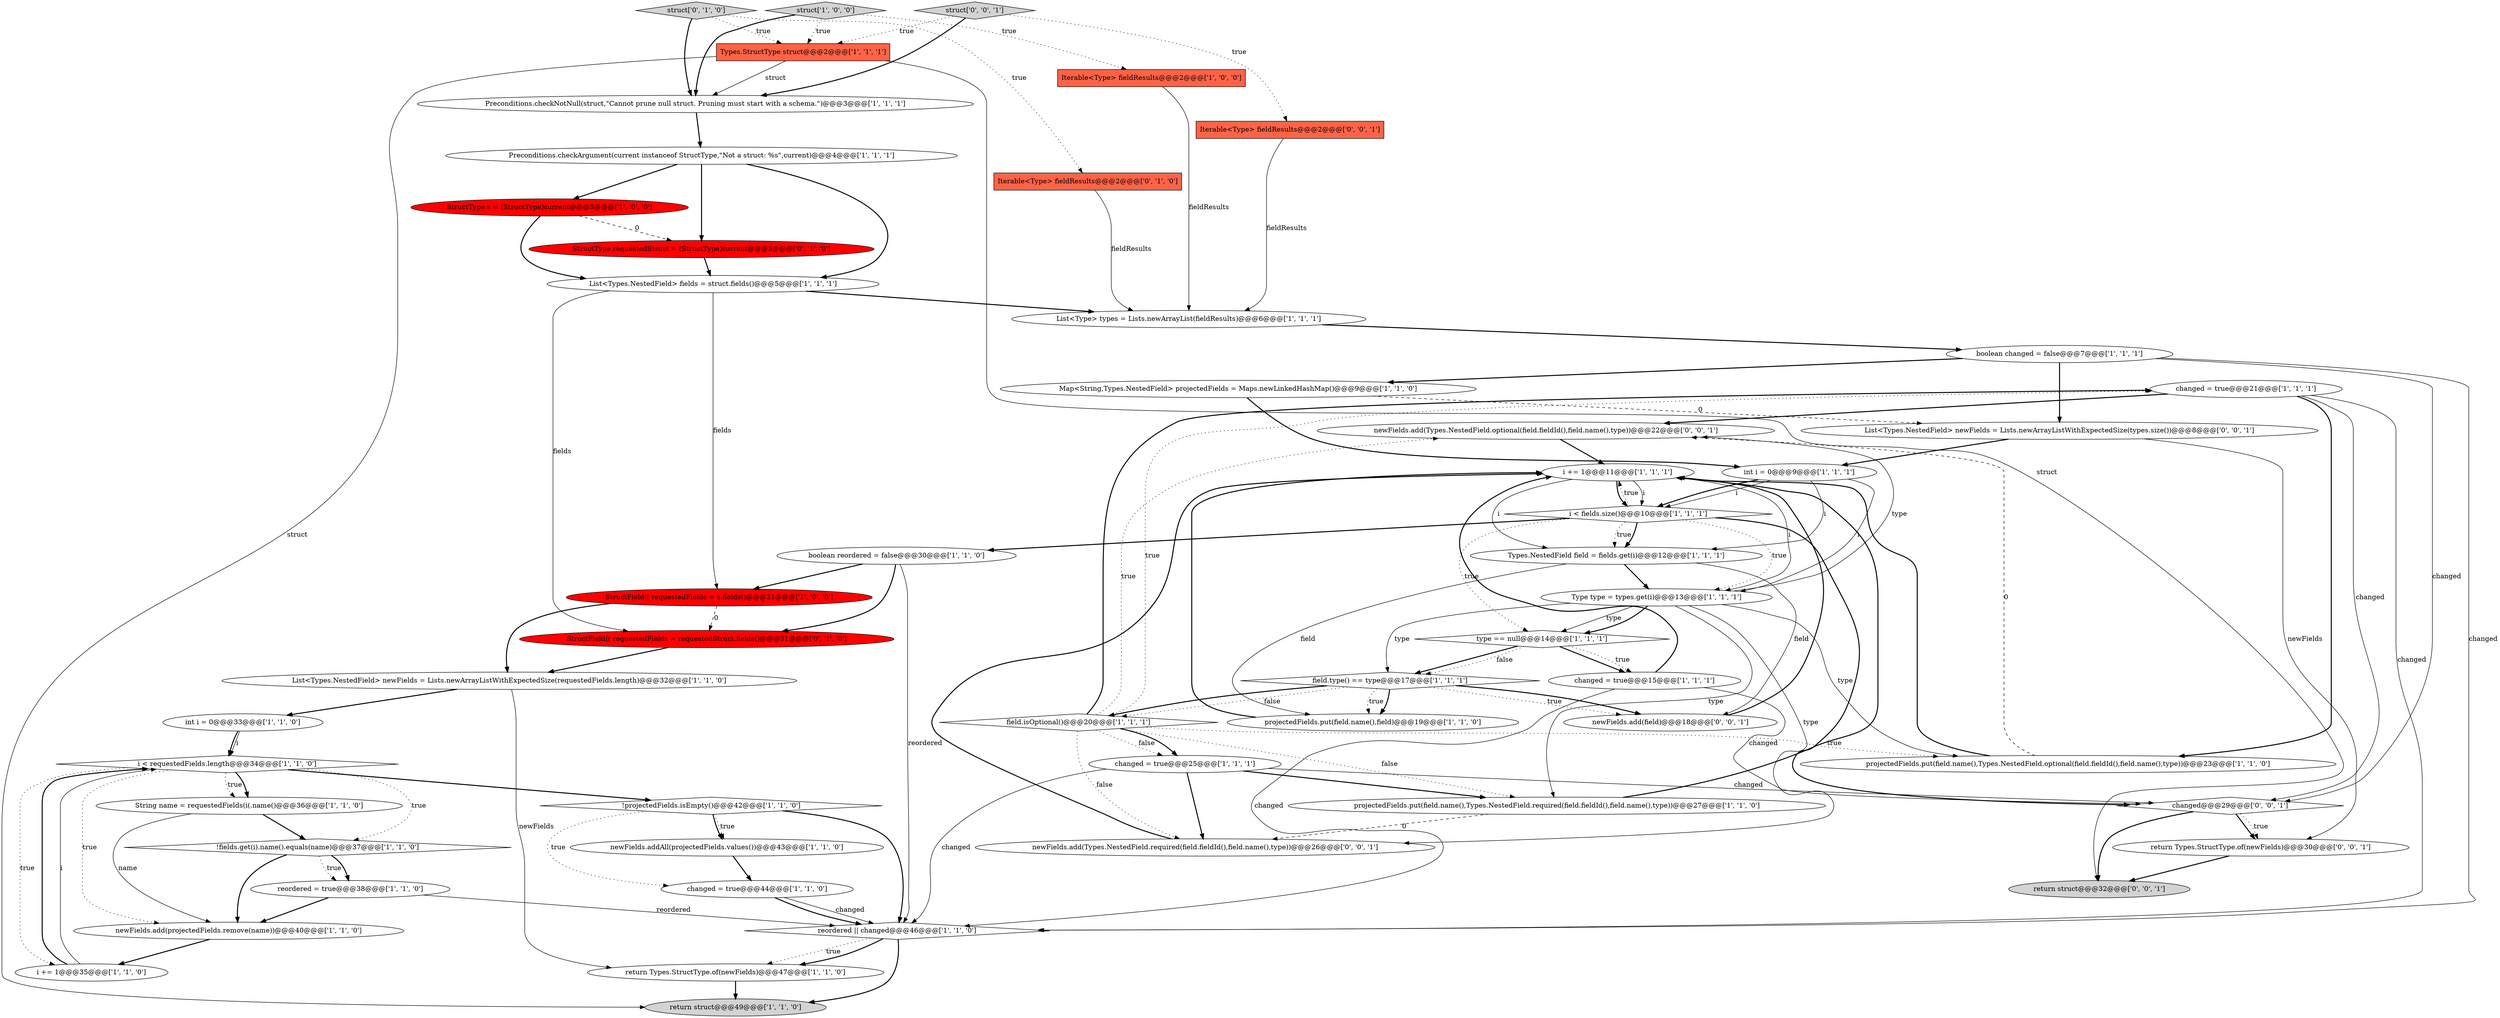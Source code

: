 digraph {
28 [style = filled, label = "changed = true@@@21@@@['1', '1', '1']", fillcolor = white, shape = ellipse image = "AAA0AAABBB1BBB"];
21 [style = filled, label = "changed = true@@@25@@@['1', '1', '1']", fillcolor = white, shape = ellipse image = "AAA0AAABBB1BBB"];
18 [style = filled, label = "Iterable<Type> fieldResults@@@2@@@['1', '0', '0']", fillcolor = tomato, shape = box image = "AAA0AAABBB1BBB"];
32 [style = filled, label = "int i = 0@@@33@@@['1', '1', '0']", fillcolor = white, shape = ellipse image = "AAA0AAABBB1BBB"];
30 [style = filled, label = "List<Types.NestedField> newFields = Lists.newArrayListWithExpectedSize(requestedFields.length)@@@32@@@['1', '1', '0']", fillcolor = white, shape = ellipse image = "AAA0AAABBB1BBB"];
38 [style = filled, label = "List<Types.NestedField> fields = struct.fields()@@@5@@@['1', '1', '1']", fillcolor = white, shape = ellipse image = "AAA0AAABBB1BBB"];
52 [style = filled, label = "newFields.add(Types.NestedField.optional(field.fieldId(),field.name(),type))@@@22@@@['0', '0', '1']", fillcolor = white, shape = ellipse image = "AAA0AAABBB3BBB"];
6 [style = filled, label = "field.isOptional()@@@20@@@['1', '1', '1']", fillcolor = white, shape = diamond image = "AAA0AAABBB1BBB"];
47 [style = filled, label = "changed@@@29@@@['0', '0', '1']", fillcolor = white, shape = diamond image = "AAA0AAABBB3BBB"];
20 [style = filled, label = "Preconditions.checkArgument(current instanceof StructType,\"Not a struct: %s\",current)@@@4@@@['1', '1', '1']", fillcolor = white, shape = ellipse image = "AAA0AAABBB1BBB"];
48 [style = filled, label = "return Types.StructType.of(newFields)@@@30@@@['0', '0', '1']", fillcolor = white, shape = ellipse image = "AAA0AAABBB3BBB"];
49 [style = filled, label = "newFields.add(Types.NestedField.required(field.fieldId(),field.name(),type))@@@26@@@['0', '0', '1']", fillcolor = white, shape = ellipse image = "AAA0AAABBB3BBB"];
37 [style = filled, label = "int i = 0@@@9@@@['1', '1', '1']", fillcolor = white, shape = ellipse image = "AAA0AAABBB1BBB"];
3 [style = filled, label = "i += 1@@@11@@@['1', '1', '1']", fillcolor = white, shape = ellipse image = "AAA0AAABBB1BBB"];
27 [style = filled, label = "type == null@@@14@@@['1', '1', '1']", fillcolor = white, shape = diamond image = "AAA0AAABBB1BBB"];
45 [style = filled, label = "return struct@@@32@@@['0', '0', '1']", fillcolor = lightgray, shape = ellipse image = "AAA0AAABBB3BBB"];
41 [style = filled, label = "Iterable<Type> fieldResults@@@2@@@['0', '1', '0']", fillcolor = tomato, shape = box image = "AAA0AAABBB2BBB"];
43 [style = filled, label = "StructField(( requestedFields = requestedStruct.fields()@@@31@@@['0', '1', '0']", fillcolor = red, shape = ellipse image = "AAA1AAABBB2BBB"];
5 [style = filled, label = "newFields.add(projectedFields.remove(name))@@@40@@@['1', '1', '0']", fillcolor = white, shape = ellipse image = "AAA0AAABBB1BBB"];
0 [style = filled, label = "projectedFields.put(field.name(),Types.NestedField.required(field.fieldId(),field.name(),type))@@@27@@@['1', '1', '0']", fillcolor = white, shape = ellipse image = "AAA0AAABBB1BBB"];
33 [style = filled, label = "List<Type> types = Lists.newArrayList(fieldResults)@@@6@@@['1', '1', '1']", fillcolor = white, shape = ellipse image = "AAA0AAABBB1BBB"];
9 [style = filled, label = "i < fields.size()@@@10@@@['1', '1', '1']", fillcolor = white, shape = diamond image = "AAA0AAABBB1BBB"];
17 [style = filled, label = "!fields.get(i).name().equals(name)@@@37@@@['1', '1', '0']", fillcolor = white, shape = diamond image = "AAA0AAABBB1BBB"];
19 [style = filled, label = "Types.StructType struct@@@2@@@['1', '1', '1']", fillcolor = tomato, shape = box image = "AAA0AAABBB1BBB"];
31 [style = filled, label = "boolean reordered = false@@@30@@@['1', '1', '0']", fillcolor = white, shape = ellipse image = "AAA0AAABBB1BBB"];
2 [style = filled, label = "return struct@@@49@@@['1', '1', '0']", fillcolor = lightgray, shape = ellipse image = "AAA0AAABBB1BBB"];
50 [style = filled, label = "struct['0', '0', '1']", fillcolor = lightgray, shape = diamond image = "AAA0AAABBB3BBB"];
29 [style = filled, label = "struct['1', '0', '0']", fillcolor = lightgray, shape = diamond image = "AAA0AAABBB1BBB"];
7 [style = filled, label = "reordered || changed@@@46@@@['1', '1', '0']", fillcolor = white, shape = diamond image = "AAA0AAABBB1BBB"];
13 [style = filled, label = "StructType s = (StructType)current@@@5@@@['1', '0', '0']", fillcolor = red, shape = ellipse image = "AAA1AAABBB1BBB"];
34 [style = filled, label = "Types.NestedField field = fields.get(i)@@@12@@@['1', '1', '1']", fillcolor = white, shape = ellipse image = "AAA0AAABBB1BBB"];
4 [style = filled, label = "projectedFields.put(field.name(),Types.NestedField.optional(field.fieldId(),field.name(),type))@@@23@@@['1', '1', '0']", fillcolor = white, shape = ellipse image = "AAA0AAABBB1BBB"];
11 [style = filled, label = "i < requestedFields.length@@@34@@@['1', '1', '0']", fillcolor = white, shape = diamond image = "AAA0AAABBB1BBB"];
22 [style = filled, label = "newFields.addAll(projectedFields.values())@@@43@@@['1', '1', '0']", fillcolor = white, shape = ellipse image = "AAA0AAABBB1BBB"];
1 [style = filled, label = "return Types.StructType.of(newFields)@@@47@@@['1', '1', '0']", fillcolor = white, shape = ellipse image = "AAA0AAABBB1BBB"];
12 [style = filled, label = "!projectedFields.isEmpty()@@@42@@@['1', '1', '0']", fillcolor = white, shape = diamond image = "AAA0AAABBB1BBB"];
44 [style = filled, label = "Iterable<Type> fieldResults@@@2@@@['0', '0', '1']", fillcolor = tomato, shape = box image = "AAA0AAABBB3BBB"];
40 [style = filled, label = "struct['0', '1', '0']", fillcolor = lightgray, shape = diamond image = "AAA0AAABBB2BBB"];
15 [style = filled, label = "boolean changed = false@@@7@@@['1', '1', '1']", fillcolor = white, shape = ellipse image = "AAA0AAABBB1BBB"];
16 [style = filled, label = "Type type = types.get(i)@@@13@@@['1', '1', '1']", fillcolor = white, shape = ellipse image = "AAA0AAABBB1BBB"];
46 [style = filled, label = "newFields.add(field)@@@18@@@['0', '0', '1']", fillcolor = white, shape = ellipse image = "AAA0AAABBB3BBB"];
51 [style = filled, label = "List<Types.NestedField> newFields = Lists.newArrayListWithExpectedSize(types.size())@@@8@@@['0', '0', '1']", fillcolor = white, shape = ellipse image = "AAA0AAABBB3BBB"];
10 [style = filled, label = "i += 1@@@35@@@['1', '1', '0']", fillcolor = white, shape = ellipse image = "AAA0AAABBB1BBB"];
23 [style = filled, label = "StructField(( requestedFields = s.fields()@@@31@@@['1', '0', '0']", fillcolor = red, shape = ellipse image = "AAA1AAABBB1BBB"];
26 [style = filled, label = "reordered = true@@@38@@@['1', '1', '0']", fillcolor = white, shape = ellipse image = "AAA0AAABBB1BBB"];
35 [style = filled, label = "field.type() == type@@@17@@@['1', '1', '1']", fillcolor = white, shape = diamond image = "AAA0AAABBB1BBB"];
36 [style = filled, label = "Map<String,Types.NestedField> projectedFields = Maps.newLinkedHashMap()@@@9@@@['1', '1', '0']", fillcolor = white, shape = ellipse image = "AAA0AAABBB1BBB"];
24 [style = filled, label = "String name = requestedFields(i(.name()@@@36@@@['1', '1', '0']", fillcolor = white, shape = ellipse image = "AAA0AAABBB1BBB"];
42 [style = filled, label = "StructType requestedStruct = (StructType)current@@@5@@@['0', '1', '0']", fillcolor = red, shape = ellipse image = "AAA1AAABBB2BBB"];
39 [style = filled, label = "projectedFields.put(field.name(),field)@@@19@@@['1', '1', '0']", fillcolor = white, shape = ellipse image = "AAA0AAABBB1BBB"];
25 [style = filled, label = "changed = true@@@15@@@['1', '1', '1']", fillcolor = white, shape = ellipse image = "AAA0AAABBB1BBB"];
8 [style = filled, label = "changed = true@@@44@@@['1', '1', '0']", fillcolor = white, shape = ellipse image = "AAA0AAABBB1BBB"];
14 [style = filled, label = "Preconditions.checkNotNull(struct,\"Cannot prune null struct. Pruning must start with a schema.\")@@@3@@@['1', '1', '1']", fillcolor = white, shape = ellipse image = "AAA0AAABBB1BBB"];
38->43 [style = solid, label="fields"];
3->16 [style = solid, label="i"];
16->27 [style = solid, label="type"];
12->8 [style = dotted, label="true"];
6->21 [style = dotted, label="false"];
15->47 [style = solid, label="changed"];
34->39 [style = solid, label="field"];
8->7 [style = solid, label="changed"];
19->2 [style = solid, label="struct"];
12->7 [style = bold, label=""];
37->9 [style = bold, label=""];
41->33 [style = solid, label="fieldResults"];
22->8 [style = bold, label=""];
23->43 [style = dashed, label="0"];
3->9 [style = solid, label="i"];
25->47 [style = solid, label="changed"];
28->52 [style = bold, label=""];
24->17 [style = bold, label=""];
29->14 [style = bold, label=""];
9->47 [style = bold, label=""];
37->16 [style = solid, label="i"];
38->23 [style = solid, label="fields"];
19->14 [style = solid, label="struct"];
7->1 [style = dotted, label="true"];
32->11 [style = bold, label=""];
21->7 [style = solid, label="changed"];
0->49 [style = dashed, label="0"];
27->25 [style = bold, label=""];
12->22 [style = bold, label=""];
14->20 [style = bold, label=""];
16->52 [style = solid, label="type"];
25->7 [style = solid, label="changed"];
10->11 [style = bold, label=""];
40->41 [style = dotted, label="true"];
37->9 [style = solid, label="i"];
0->3 [style = bold, label=""];
5->10 [style = bold, label=""];
4->3 [style = bold, label=""];
17->26 [style = dotted, label="true"];
17->5 [style = bold, label=""];
29->18 [style = dotted, label="true"];
13->42 [style = dashed, label="0"];
7->1 [style = bold, label=""];
35->6 [style = dotted, label="false"];
23->30 [style = bold, label=""];
27->25 [style = dotted, label="true"];
21->0 [style = bold, label=""];
47->48 [style = bold, label=""];
33->15 [style = bold, label=""];
11->10 [style = dotted, label="true"];
16->0 [style = solid, label="type"];
25->3 [style = bold, label=""];
50->44 [style = dotted, label="true"];
11->12 [style = bold, label=""];
11->5 [style = dotted, label="true"];
20->38 [style = bold, label=""];
16->49 [style = solid, label="type"];
10->11 [style = solid, label="i"];
28->47 [style = solid, label="changed"];
19->45 [style = solid, label="struct"];
12->22 [style = dotted, label="true"];
7->2 [style = bold, label=""];
35->46 [style = dotted, label="true"];
49->3 [style = bold, label=""];
4->52 [style = dashed, label="0"];
36->37 [style = bold, label=""];
38->33 [style = bold, label=""];
42->38 [style = bold, label=""];
9->3 [style = dotted, label="true"];
11->24 [style = dotted, label="true"];
29->19 [style = dotted, label="true"];
15->36 [style = bold, label=""];
18->33 [style = solid, label="fieldResults"];
28->7 [style = solid, label="changed"];
6->0 [style = dotted, label="false"];
20->13 [style = bold, label=""];
47->48 [style = dotted, label="true"];
16->27 [style = bold, label=""];
9->31 [style = bold, label=""];
6->21 [style = bold, label=""];
35->39 [style = bold, label=""];
11->17 [style = dotted, label="true"];
30->32 [style = bold, label=""];
50->14 [style = bold, label=""];
24->5 [style = solid, label="name"];
11->24 [style = bold, label=""];
27->35 [style = bold, label=""];
6->49 [style = dotted, label="false"];
3->9 [style = bold, label=""];
51->37 [style = bold, label=""];
34->16 [style = bold, label=""];
15->7 [style = solid, label="changed"];
21->47 [style = solid, label="changed"];
20->42 [style = bold, label=""];
31->43 [style = bold, label=""];
40->14 [style = bold, label=""];
21->49 [style = bold, label=""];
1->2 [style = bold, label=""];
47->45 [style = bold, label=""];
35->46 [style = bold, label=""];
37->34 [style = solid, label="i"];
9->16 [style = dotted, label="true"];
27->35 [style = dotted, label="false"];
3->34 [style = solid, label="i"];
30->1 [style = solid, label="newFields"];
32->11 [style = solid, label="i"];
40->19 [style = dotted, label="true"];
46->3 [style = bold, label=""];
35->39 [style = dotted, label="true"];
50->19 [style = dotted, label="true"];
16->35 [style = solid, label="type"];
17->26 [style = bold, label=""];
31->23 [style = bold, label=""];
35->6 [style = bold, label=""];
26->5 [style = bold, label=""];
39->3 [style = bold, label=""];
31->7 [style = solid, label="reordered"];
15->51 [style = bold, label=""];
43->30 [style = bold, label=""];
8->7 [style = bold, label=""];
6->28 [style = dotted, label="true"];
34->46 [style = solid, label="field"];
9->27 [style = dotted, label="true"];
48->45 [style = bold, label=""];
6->4 [style = dotted, label="true"];
9->34 [style = dotted, label="true"];
51->48 [style = solid, label="newFields"];
26->7 [style = solid, label="reordered"];
6->52 [style = dotted, label="true"];
13->38 [style = bold, label=""];
52->3 [style = bold, label=""];
16->4 [style = solid, label="type"];
36->51 [style = dashed, label="0"];
44->33 [style = solid, label="fieldResults"];
28->4 [style = bold, label=""];
6->28 [style = bold, label=""];
9->34 [style = bold, label=""];
}
